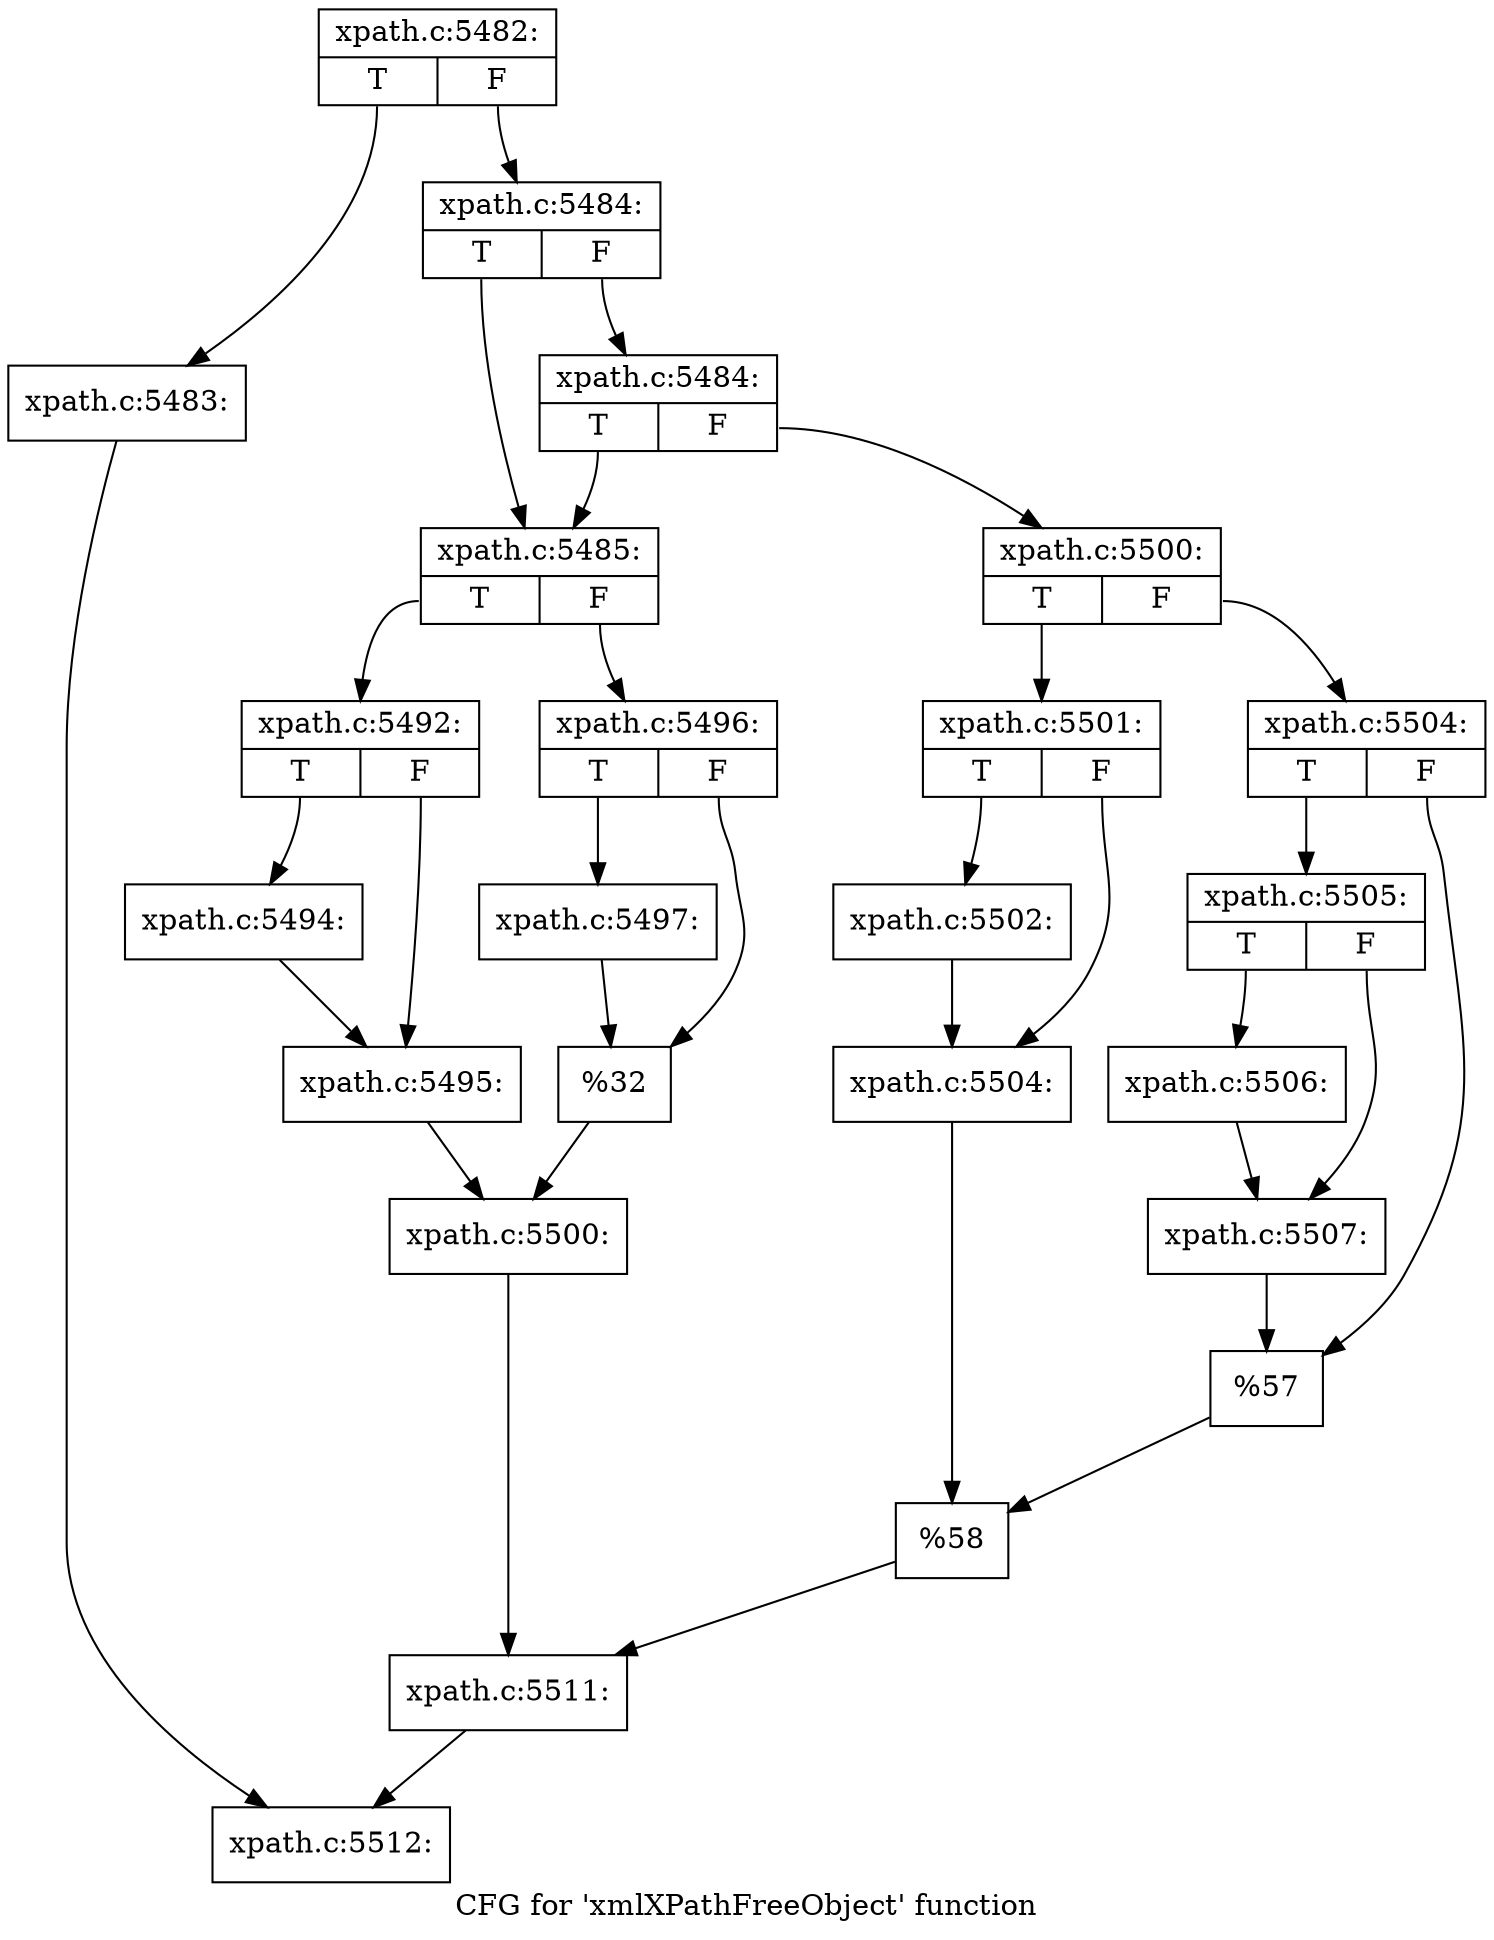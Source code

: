 digraph "CFG for 'xmlXPathFreeObject' function" {
	label="CFG for 'xmlXPathFreeObject' function";

	Node0x48b3730 [shape=record,label="{xpath.c:5482:|{<s0>T|<s1>F}}"];
	Node0x48b3730:s0 -> Node0x48b6690;
	Node0x48b3730:s1 -> Node0x48b5300;
	Node0x48b6690 [shape=record,label="{xpath.c:5483:}"];
	Node0x48b6690 -> Node0x48b2180;
	Node0x48b5300 [shape=record,label="{xpath.c:5484:|{<s0>T|<s1>F}}"];
	Node0x48b5300:s0 -> Node0x48b1da0;
	Node0x48b5300:s1 -> Node0x48b1e90;
	Node0x48b1e90 [shape=record,label="{xpath.c:5484:|{<s0>T|<s1>F}}"];
	Node0x48b1e90:s0 -> Node0x48b1da0;
	Node0x48b1e90:s1 -> Node0x48b1e40;
	Node0x48b1da0 [shape=record,label="{xpath.c:5485:|{<s0>T|<s1>F}}"];
	Node0x48b1da0:s0 -> Node0x48bbaa0;
	Node0x48b1da0:s1 -> Node0x48bbb40;
	Node0x48bbaa0 [shape=record,label="{xpath.c:5492:|{<s0>T|<s1>F}}"];
	Node0x48bbaa0:s0 -> Node0x48bc150;
	Node0x48bbaa0:s1 -> Node0x48bc1a0;
	Node0x48bc150 [shape=record,label="{xpath.c:5494:}"];
	Node0x48bc150 -> Node0x48bc1a0;
	Node0x48bc1a0 [shape=record,label="{xpath.c:5495:}"];
	Node0x48bc1a0 -> Node0x48bbaf0;
	Node0x48bbb40 [shape=record,label="{xpath.c:5496:|{<s0>T|<s1>F}}"];
	Node0x48bbb40:s0 -> Node0x48bcdc0;
	Node0x48bbb40:s1 -> Node0x48bd230;
	Node0x48bcdc0 [shape=record,label="{xpath.c:5497:}"];
	Node0x48bcdc0 -> Node0x48bd230;
	Node0x48bd230 [shape=record,label="{%32}"];
	Node0x48bd230 -> Node0x48bbaf0;
	Node0x48bbaf0 [shape=record,label="{xpath.c:5500:}"];
	Node0x48bbaf0 -> Node0x48b1df0;
	Node0x48b1e40 [shape=record,label="{xpath.c:5500:|{<s0>T|<s1>F}}"];
	Node0x48b1e40:s0 -> Node0x48bd8c0;
	Node0x48b1e40:s1 -> Node0x48bd960;
	Node0x48bd8c0 [shape=record,label="{xpath.c:5501:|{<s0>T|<s1>F}}"];
	Node0x48bd8c0:s0 -> Node0x48bddd0;
	Node0x48bd8c0:s1 -> Node0x48bde20;
	Node0x48bddd0 [shape=record,label="{xpath.c:5502:}"];
	Node0x48bddd0 -> Node0x48bde20;
	Node0x48bde20 [shape=record,label="{xpath.c:5504:}"];
	Node0x48bde20 -> Node0x48bd910;
	Node0x48bd960 [shape=record,label="{xpath.c:5504:|{<s0>T|<s1>F}}"];
	Node0x48bd960:s0 -> Node0x48be5d0;
	Node0x48bd960:s1 -> Node0x48beaa0;
	Node0x48be5d0 [shape=record,label="{xpath.c:5505:|{<s0>T|<s1>F}}"];
	Node0x48be5d0:s0 -> Node0x48bedc0;
	Node0x48be5d0:s1 -> Node0x48bee10;
	Node0x48bedc0 [shape=record,label="{xpath.c:5506:}"];
	Node0x48bedc0 -> Node0x48bee10;
	Node0x48bee10 [shape=record,label="{xpath.c:5507:}"];
	Node0x48bee10 -> Node0x48beaa0;
	Node0x48beaa0 [shape=record,label="{%57}"];
	Node0x48beaa0 -> Node0x48bd910;
	Node0x48bd910 [shape=record,label="{%58}"];
	Node0x48bd910 -> Node0x48b1df0;
	Node0x48b1df0 [shape=record,label="{xpath.c:5511:}"];
	Node0x48b1df0 -> Node0x48b2180;
	Node0x48b2180 [shape=record,label="{xpath.c:5512:}"];
}
